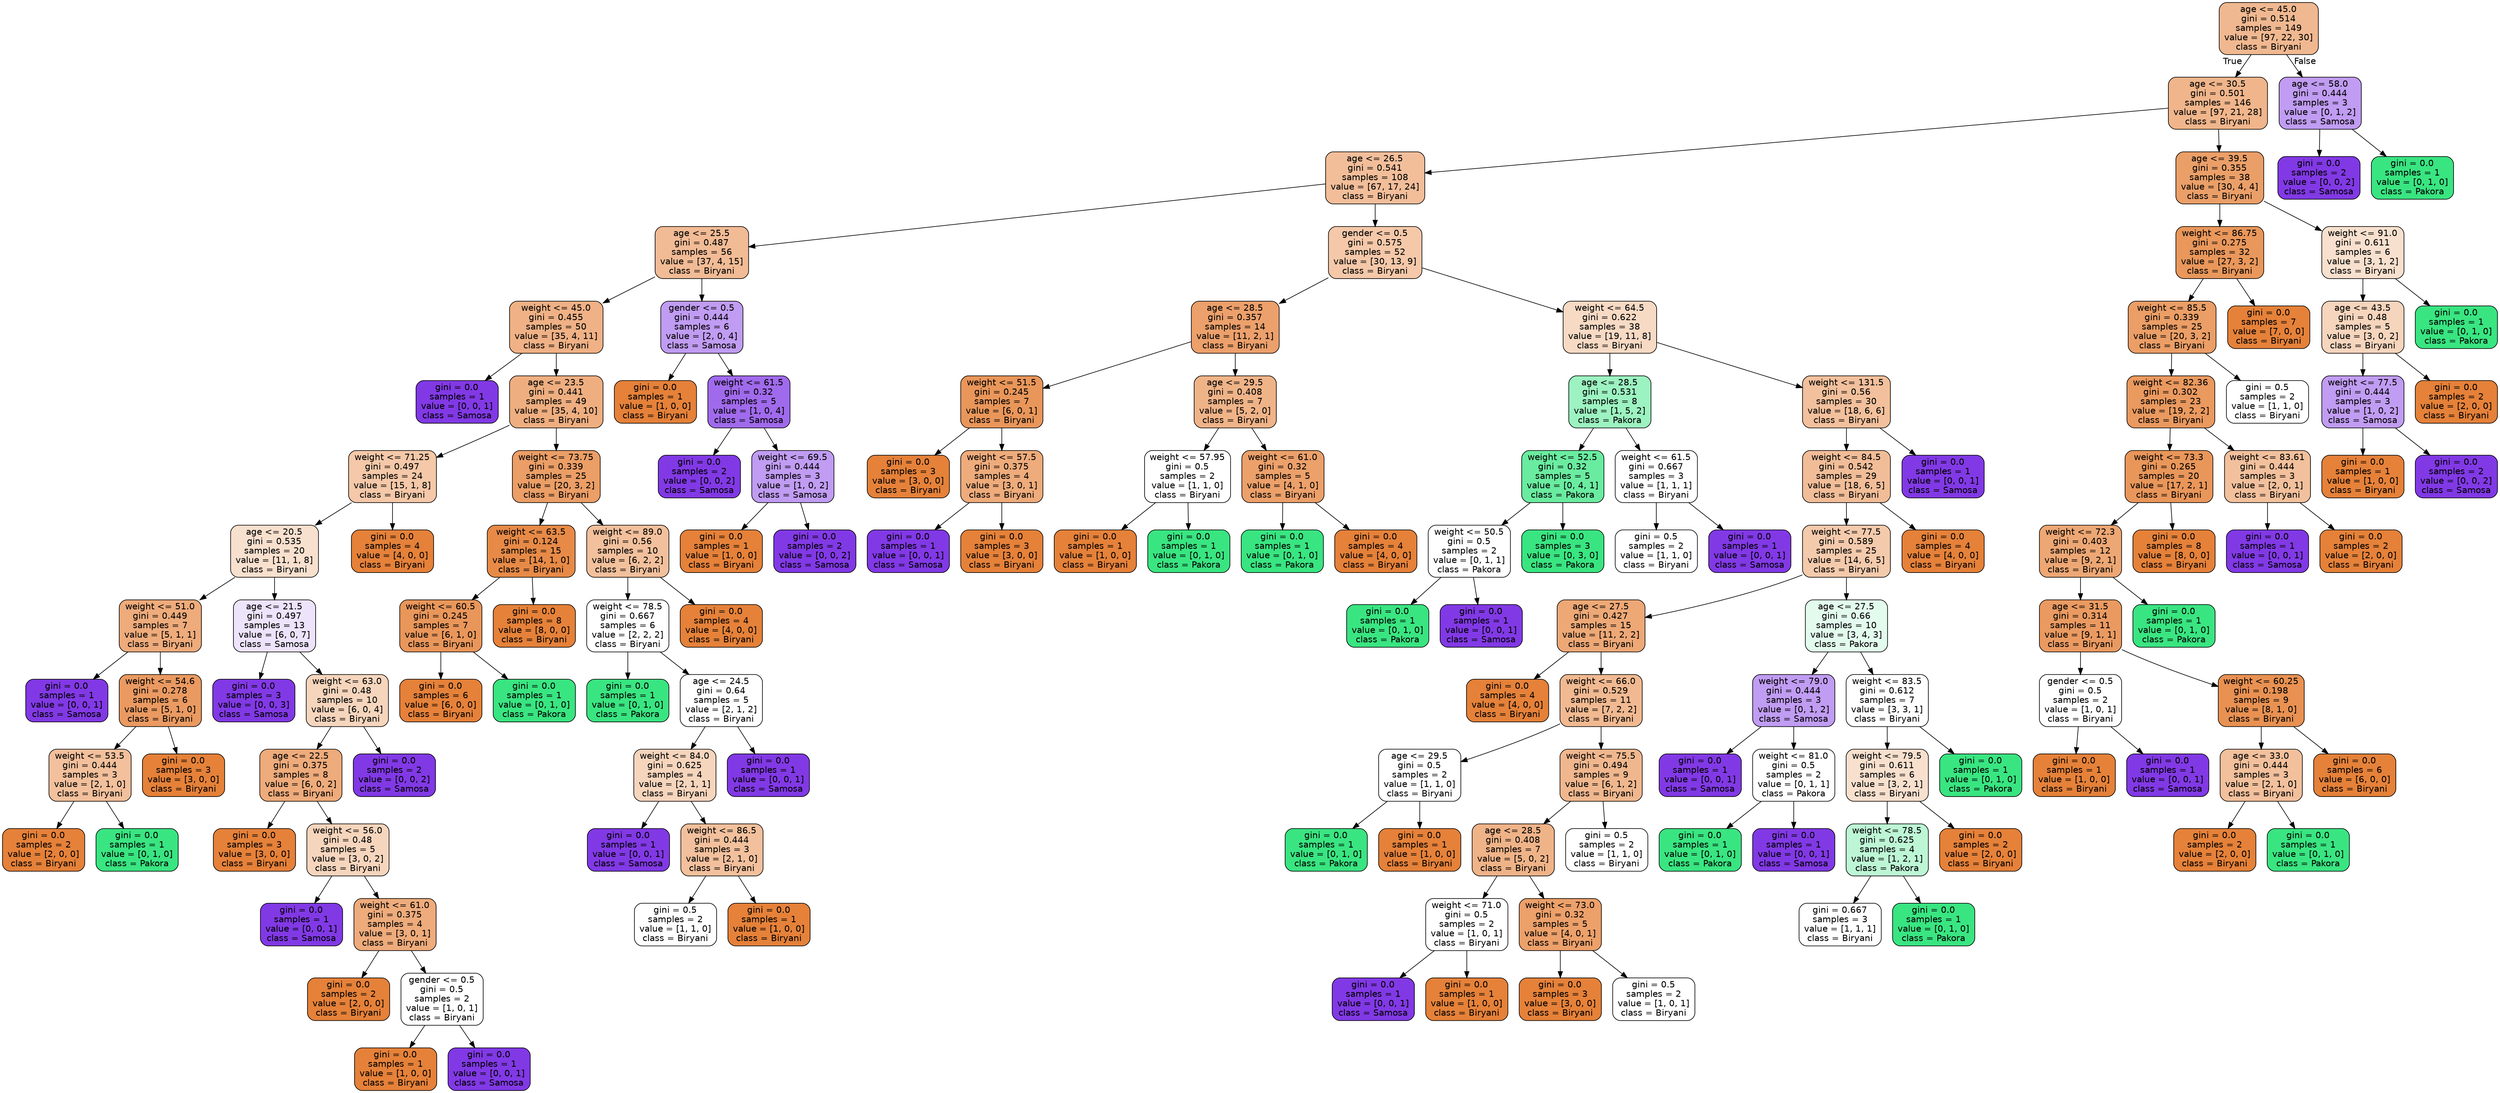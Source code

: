 digraph Tree {
node [shape=box, style="filled, rounded", color="black", fontname="helvetica"] ;
edge [fontname="helvetica"] ;
0 [label="age <= 45.0\ngini = 0.514\nsamples = 149\nvalue = [97, 22, 30]\nclass = Biryani", fillcolor="#f0b890"] ;
1 [label="age <= 30.5\ngini = 0.501\nsamples = 146\nvalue = [97, 21, 28]\nclass = Biryani", fillcolor="#f0b58b"] ;
0 -> 1 [labeldistance=2.5, labelangle=45, headlabel="True"] ;
2 [label="age <= 26.5\ngini = 0.541\nsamples = 108\nvalue = [67, 17, 24]\nclass = Biryani", fillcolor="#f2be9a"] ;
1 -> 2 ;
3 [label="age <= 25.5\ngini = 0.487\nsamples = 56\nvalue = [37, 4, 15]\nclass = Biryani", fillcolor="#f1bb95"] ;
2 -> 3 ;
4 [label="weight <= 45.0\ngini = 0.455\nsamples = 50\nvalue = [35, 4, 11]\nclass = Biryani", fillcolor="#efb185"] ;
3 -> 4 ;
5 [label="gini = 0.0\nsamples = 1\nvalue = [0, 0, 1]\nclass = Samosa", fillcolor="#8139e5"] ;
4 -> 5 ;
6 [label="age <= 23.5\ngini = 0.441\nsamples = 49\nvalue = [35, 4, 10]\nclass = Biryani", fillcolor="#eeae80"] ;
4 -> 6 ;
7 [label="weight <= 71.25\ngini = 0.497\nsamples = 24\nvalue = [15, 1, 8]\nclass = Biryani", fillcolor="#f4c8a8"] ;
6 -> 7 ;
8 [label="age <= 20.5\ngini = 0.535\nsamples = 20\nvalue = [11, 1, 8]\nclass = Biryani", fillcolor="#f8e0ce"] ;
7 -> 8 ;
9 [label="weight <= 51.0\ngini = 0.449\nsamples = 7\nvalue = [5, 1, 1]\nclass = Biryani", fillcolor="#eeab7b"] ;
8 -> 9 ;
10 [label="gini = 0.0\nsamples = 1\nvalue = [0, 0, 1]\nclass = Samosa", fillcolor="#8139e5"] ;
9 -> 10 ;
11 [label="weight <= 54.6\ngini = 0.278\nsamples = 6\nvalue = [5, 1, 0]\nclass = Biryani", fillcolor="#ea9a61"] ;
9 -> 11 ;
12 [label="weight <= 53.5\ngini = 0.444\nsamples = 3\nvalue = [2, 1, 0]\nclass = Biryani", fillcolor="#f2c09c"] ;
11 -> 12 ;
13 [label="gini = 0.0\nsamples = 2\nvalue = [2, 0, 0]\nclass = Biryani", fillcolor="#e58139"] ;
12 -> 13 ;
14 [label="gini = 0.0\nsamples = 1\nvalue = [0, 1, 0]\nclass = Pakora", fillcolor="#39e581"] ;
12 -> 14 ;
15 [label="gini = 0.0\nsamples = 3\nvalue = [3, 0, 0]\nclass = Biryani", fillcolor="#e58139"] ;
11 -> 15 ;
16 [label="age <= 21.5\ngini = 0.497\nsamples = 13\nvalue = [6, 0, 7]\nclass = Samosa", fillcolor="#ede3fb"] ;
8 -> 16 ;
17 [label="gini = 0.0\nsamples = 3\nvalue = [0, 0, 3]\nclass = Samosa", fillcolor="#8139e5"] ;
16 -> 17 ;
18 [label="weight <= 63.0\ngini = 0.48\nsamples = 10\nvalue = [6, 0, 4]\nclass = Biryani", fillcolor="#f6d5bd"] ;
16 -> 18 ;
19 [label="age <= 22.5\ngini = 0.375\nsamples = 8\nvalue = [6, 0, 2]\nclass = Biryani", fillcolor="#eeab7b"] ;
18 -> 19 ;
20 [label="gini = 0.0\nsamples = 3\nvalue = [3, 0, 0]\nclass = Biryani", fillcolor="#e58139"] ;
19 -> 20 ;
21 [label="weight <= 56.0\ngini = 0.48\nsamples = 5\nvalue = [3, 0, 2]\nclass = Biryani", fillcolor="#f6d5bd"] ;
19 -> 21 ;
22 [label="gini = 0.0\nsamples = 1\nvalue = [0, 0, 1]\nclass = Samosa", fillcolor="#8139e5"] ;
21 -> 22 ;
23 [label="weight <= 61.0\ngini = 0.375\nsamples = 4\nvalue = [3, 0, 1]\nclass = Biryani", fillcolor="#eeab7b"] ;
21 -> 23 ;
24 [label="gini = 0.0\nsamples = 2\nvalue = [2, 0, 0]\nclass = Biryani", fillcolor="#e58139"] ;
23 -> 24 ;
25 [label="gender <= 0.5\ngini = 0.5\nsamples = 2\nvalue = [1, 0, 1]\nclass = Biryani", fillcolor="#ffffff"] ;
23 -> 25 ;
26 [label="gini = 0.0\nsamples = 1\nvalue = [1, 0, 0]\nclass = Biryani", fillcolor="#e58139"] ;
25 -> 26 ;
27 [label="gini = 0.0\nsamples = 1\nvalue = [0, 0, 1]\nclass = Samosa", fillcolor="#8139e5"] ;
25 -> 27 ;
28 [label="gini = 0.0\nsamples = 2\nvalue = [0, 0, 2]\nclass = Samosa", fillcolor="#8139e5"] ;
18 -> 28 ;
29 [label="gini = 0.0\nsamples = 4\nvalue = [4, 0, 0]\nclass = Biryani", fillcolor="#e58139"] ;
7 -> 29 ;
30 [label="weight <= 73.75\ngini = 0.339\nsamples = 25\nvalue = [20, 3, 2]\nclass = Biryani", fillcolor="#eb9e66"] ;
6 -> 30 ;
31 [label="weight <= 63.5\ngini = 0.124\nsamples = 15\nvalue = [14, 1, 0]\nclass = Biryani", fillcolor="#e78a47"] ;
30 -> 31 ;
32 [label="weight <= 60.5\ngini = 0.245\nsamples = 7\nvalue = [6, 1, 0]\nclass = Biryani", fillcolor="#e9965a"] ;
31 -> 32 ;
33 [label="gini = 0.0\nsamples = 6\nvalue = [6, 0, 0]\nclass = Biryani", fillcolor="#e58139"] ;
32 -> 33 ;
34 [label="gini = 0.0\nsamples = 1\nvalue = [0, 1, 0]\nclass = Pakora", fillcolor="#39e581"] ;
32 -> 34 ;
35 [label="gini = 0.0\nsamples = 8\nvalue = [8, 0, 0]\nclass = Biryani", fillcolor="#e58139"] ;
31 -> 35 ;
36 [label="weight <= 89.0\ngini = 0.56\nsamples = 10\nvalue = [6, 2, 2]\nclass = Biryani", fillcolor="#f2c09c"] ;
30 -> 36 ;
37 [label="weight <= 78.5\ngini = 0.667\nsamples = 6\nvalue = [2, 2, 2]\nclass = Biryani", fillcolor="#ffffff"] ;
36 -> 37 ;
38 [label="gini = 0.0\nsamples = 1\nvalue = [0, 1, 0]\nclass = Pakora", fillcolor="#39e581"] ;
37 -> 38 ;
39 [label="age <= 24.5\ngini = 0.64\nsamples = 5\nvalue = [2, 1, 2]\nclass = Biryani", fillcolor="#ffffff"] ;
37 -> 39 ;
40 [label="weight <= 84.0\ngini = 0.625\nsamples = 4\nvalue = [2, 1, 1]\nclass = Biryani", fillcolor="#f6d5bd"] ;
39 -> 40 ;
41 [label="gini = 0.0\nsamples = 1\nvalue = [0, 0, 1]\nclass = Samosa", fillcolor="#8139e5"] ;
40 -> 41 ;
42 [label="weight <= 86.5\ngini = 0.444\nsamples = 3\nvalue = [2, 1, 0]\nclass = Biryani", fillcolor="#f2c09c"] ;
40 -> 42 ;
43 [label="gini = 0.5\nsamples = 2\nvalue = [1, 1, 0]\nclass = Biryani", fillcolor="#ffffff"] ;
42 -> 43 ;
44 [label="gini = 0.0\nsamples = 1\nvalue = [1, 0, 0]\nclass = Biryani", fillcolor="#e58139"] ;
42 -> 44 ;
45 [label="gini = 0.0\nsamples = 1\nvalue = [0, 0, 1]\nclass = Samosa", fillcolor="#8139e5"] ;
39 -> 45 ;
46 [label="gini = 0.0\nsamples = 4\nvalue = [4, 0, 0]\nclass = Biryani", fillcolor="#e58139"] ;
36 -> 46 ;
47 [label="gender <= 0.5\ngini = 0.444\nsamples = 6\nvalue = [2, 0, 4]\nclass = Samosa", fillcolor="#c09cf2"] ;
3 -> 47 ;
48 [label="gini = 0.0\nsamples = 1\nvalue = [1, 0, 0]\nclass = Biryani", fillcolor="#e58139"] ;
47 -> 48 ;
49 [label="weight <= 61.5\ngini = 0.32\nsamples = 5\nvalue = [1, 0, 4]\nclass = Samosa", fillcolor="#a06aec"] ;
47 -> 49 ;
50 [label="gini = 0.0\nsamples = 2\nvalue = [0, 0, 2]\nclass = Samosa", fillcolor="#8139e5"] ;
49 -> 50 ;
51 [label="weight <= 69.5\ngini = 0.444\nsamples = 3\nvalue = [1, 0, 2]\nclass = Samosa", fillcolor="#c09cf2"] ;
49 -> 51 ;
52 [label="gini = 0.0\nsamples = 1\nvalue = [1, 0, 0]\nclass = Biryani", fillcolor="#e58139"] ;
51 -> 52 ;
53 [label="gini = 0.0\nsamples = 2\nvalue = [0, 0, 2]\nclass = Samosa", fillcolor="#8139e5"] ;
51 -> 53 ;
54 [label="gender <= 0.5\ngini = 0.575\nsamples = 52\nvalue = [30, 13, 9]\nclass = Biryani", fillcolor="#f4c8a9"] ;
2 -> 54 ;
55 [label="age <= 28.5\ngini = 0.357\nsamples = 14\nvalue = [11, 2, 1]\nclass = Biryani", fillcolor="#eca06b"] ;
54 -> 55 ;
56 [label="weight <= 51.5\ngini = 0.245\nsamples = 7\nvalue = [6, 0, 1]\nclass = Biryani", fillcolor="#e9965a"] ;
55 -> 56 ;
57 [label="gini = 0.0\nsamples = 3\nvalue = [3, 0, 0]\nclass = Biryani", fillcolor="#e58139"] ;
56 -> 57 ;
58 [label="weight <= 57.5\ngini = 0.375\nsamples = 4\nvalue = [3, 0, 1]\nclass = Biryani", fillcolor="#eeab7b"] ;
56 -> 58 ;
59 [label="gini = 0.0\nsamples = 1\nvalue = [0, 0, 1]\nclass = Samosa", fillcolor="#8139e5"] ;
58 -> 59 ;
60 [label="gini = 0.0\nsamples = 3\nvalue = [3, 0, 0]\nclass = Biryani", fillcolor="#e58139"] ;
58 -> 60 ;
61 [label="age <= 29.5\ngini = 0.408\nsamples = 7\nvalue = [5, 2, 0]\nclass = Biryani", fillcolor="#efb388"] ;
55 -> 61 ;
62 [label="weight <= 57.95\ngini = 0.5\nsamples = 2\nvalue = [1, 1, 0]\nclass = Biryani", fillcolor="#ffffff"] ;
61 -> 62 ;
63 [label="gini = 0.0\nsamples = 1\nvalue = [1, 0, 0]\nclass = Biryani", fillcolor="#e58139"] ;
62 -> 63 ;
64 [label="gini = 0.0\nsamples = 1\nvalue = [0, 1, 0]\nclass = Pakora", fillcolor="#39e581"] ;
62 -> 64 ;
65 [label="weight <= 61.0\ngini = 0.32\nsamples = 5\nvalue = [4, 1, 0]\nclass = Biryani", fillcolor="#eca06a"] ;
61 -> 65 ;
66 [label="gini = 0.0\nsamples = 1\nvalue = [0, 1, 0]\nclass = Pakora", fillcolor="#39e581"] ;
65 -> 66 ;
67 [label="gini = 0.0\nsamples = 4\nvalue = [4, 0, 0]\nclass = Biryani", fillcolor="#e58139"] ;
65 -> 67 ;
68 [label="weight <= 64.5\ngini = 0.622\nsamples = 38\nvalue = [19, 11, 8]\nclass = Biryani", fillcolor="#f7dac4"] ;
54 -> 68 ;
69 [label="age <= 28.5\ngini = 0.531\nsamples = 8\nvalue = [1, 5, 2]\nclass = Pakora", fillcolor="#9cf2c0"] ;
68 -> 69 ;
70 [label="weight <= 52.5\ngini = 0.32\nsamples = 5\nvalue = [0, 4, 1]\nclass = Pakora", fillcolor="#6aeca0"] ;
69 -> 70 ;
71 [label="weight <= 50.5\ngini = 0.5\nsamples = 2\nvalue = [0, 1, 1]\nclass = Pakora", fillcolor="#ffffff"] ;
70 -> 71 ;
72 [label="gini = 0.0\nsamples = 1\nvalue = [0, 1, 0]\nclass = Pakora", fillcolor="#39e581"] ;
71 -> 72 ;
73 [label="gini = 0.0\nsamples = 1\nvalue = [0, 0, 1]\nclass = Samosa", fillcolor="#8139e5"] ;
71 -> 73 ;
74 [label="gini = 0.0\nsamples = 3\nvalue = [0, 3, 0]\nclass = Pakora", fillcolor="#39e581"] ;
70 -> 74 ;
75 [label="weight <= 61.5\ngini = 0.667\nsamples = 3\nvalue = [1, 1, 1]\nclass = Biryani", fillcolor="#ffffff"] ;
69 -> 75 ;
76 [label="gini = 0.5\nsamples = 2\nvalue = [1, 1, 0]\nclass = Biryani", fillcolor="#ffffff"] ;
75 -> 76 ;
77 [label="gini = 0.0\nsamples = 1\nvalue = [0, 0, 1]\nclass = Samosa", fillcolor="#8139e5"] ;
75 -> 77 ;
78 [label="weight <= 131.5\ngini = 0.56\nsamples = 30\nvalue = [18, 6, 6]\nclass = Biryani", fillcolor="#f2c09c"] ;
68 -> 78 ;
79 [label="weight <= 84.5\ngini = 0.542\nsamples = 29\nvalue = [18, 6, 5]\nclass = Biryani", fillcolor="#f1bd98"] ;
78 -> 79 ;
80 [label="weight <= 77.5\ngini = 0.589\nsamples = 25\nvalue = [14, 6, 5]\nclass = Biryani", fillcolor="#f4caac"] ;
79 -> 80 ;
81 [label="age <= 27.5\ngini = 0.427\nsamples = 15\nvalue = [11, 2, 2]\nclass = Biryani", fillcolor="#eda876"] ;
80 -> 81 ;
82 [label="gini = 0.0\nsamples = 4\nvalue = [4, 0, 0]\nclass = Biryani", fillcolor="#e58139"] ;
81 -> 82 ;
83 [label="weight <= 66.0\ngini = 0.529\nsamples = 11\nvalue = [7, 2, 2]\nclass = Biryani", fillcolor="#f1b991"] ;
81 -> 83 ;
84 [label="age <= 29.5\ngini = 0.5\nsamples = 2\nvalue = [1, 1, 0]\nclass = Biryani", fillcolor="#ffffff"] ;
83 -> 84 ;
85 [label="gini = 0.0\nsamples = 1\nvalue = [0, 1, 0]\nclass = Pakora", fillcolor="#39e581"] ;
84 -> 85 ;
86 [label="gini = 0.0\nsamples = 1\nvalue = [1, 0, 0]\nclass = Biryani", fillcolor="#e58139"] ;
84 -> 86 ;
87 [label="weight <= 75.5\ngini = 0.494\nsamples = 9\nvalue = [6, 1, 2]\nclass = Biryani", fillcolor="#f0b78e"] ;
83 -> 87 ;
88 [label="age <= 28.5\ngini = 0.408\nsamples = 7\nvalue = [5, 0, 2]\nclass = Biryani", fillcolor="#efb388"] ;
87 -> 88 ;
89 [label="weight <= 71.0\ngini = 0.5\nsamples = 2\nvalue = [1, 0, 1]\nclass = Biryani", fillcolor="#ffffff"] ;
88 -> 89 ;
90 [label="gini = 0.0\nsamples = 1\nvalue = [0, 0, 1]\nclass = Samosa", fillcolor="#8139e5"] ;
89 -> 90 ;
91 [label="gini = 0.0\nsamples = 1\nvalue = [1, 0, 0]\nclass = Biryani", fillcolor="#e58139"] ;
89 -> 91 ;
92 [label="weight <= 73.0\ngini = 0.32\nsamples = 5\nvalue = [4, 0, 1]\nclass = Biryani", fillcolor="#eca06a"] ;
88 -> 92 ;
93 [label="gini = 0.0\nsamples = 3\nvalue = [3, 0, 0]\nclass = Biryani", fillcolor="#e58139"] ;
92 -> 93 ;
94 [label="gini = 0.5\nsamples = 2\nvalue = [1, 0, 1]\nclass = Biryani", fillcolor="#ffffff"] ;
92 -> 94 ;
95 [label="gini = 0.5\nsamples = 2\nvalue = [1, 1, 0]\nclass = Biryani", fillcolor="#ffffff"] ;
87 -> 95 ;
96 [label="age <= 27.5\ngini = 0.66\nsamples = 10\nvalue = [3, 4, 3]\nclass = Pakora", fillcolor="#e3fbed"] ;
80 -> 96 ;
97 [label="weight <= 79.0\ngini = 0.444\nsamples = 3\nvalue = [0, 1, 2]\nclass = Samosa", fillcolor="#c09cf2"] ;
96 -> 97 ;
98 [label="gini = 0.0\nsamples = 1\nvalue = [0, 0, 1]\nclass = Samosa", fillcolor="#8139e5"] ;
97 -> 98 ;
99 [label="weight <= 81.0\ngini = 0.5\nsamples = 2\nvalue = [0, 1, 1]\nclass = Pakora", fillcolor="#ffffff"] ;
97 -> 99 ;
100 [label="gini = 0.0\nsamples = 1\nvalue = [0, 1, 0]\nclass = Pakora", fillcolor="#39e581"] ;
99 -> 100 ;
101 [label="gini = 0.0\nsamples = 1\nvalue = [0, 0, 1]\nclass = Samosa", fillcolor="#8139e5"] ;
99 -> 101 ;
102 [label="weight <= 83.5\ngini = 0.612\nsamples = 7\nvalue = [3, 3, 1]\nclass = Biryani", fillcolor="#ffffff"] ;
96 -> 102 ;
103 [label="weight <= 79.5\ngini = 0.611\nsamples = 6\nvalue = [3, 2, 1]\nclass = Biryani", fillcolor="#f8e0ce"] ;
102 -> 103 ;
104 [label="weight <= 78.5\ngini = 0.625\nsamples = 4\nvalue = [1, 2, 1]\nclass = Pakora", fillcolor="#bdf6d5"] ;
103 -> 104 ;
105 [label="gini = 0.667\nsamples = 3\nvalue = [1, 1, 1]\nclass = Biryani", fillcolor="#ffffff"] ;
104 -> 105 ;
106 [label="gini = 0.0\nsamples = 1\nvalue = [0, 1, 0]\nclass = Pakora", fillcolor="#39e581"] ;
104 -> 106 ;
107 [label="gini = 0.0\nsamples = 2\nvalue = [2, 0, 0]\nclass = Biryani", fillcolor="#e58139"] ;
103 -> 107 ;
108 [label="gini = 0.0\nsamples = 1\nvalue = [0, 1, 0]\nclass = Pakora", fillcolor="#39e581"] ;
102 -> 108 ;
109 [label="gini = 0.0\nsamples = 4\nvalue = [4, 0, 0]\nclass = Biryani", fillcolor="#e58139"] ;
79 -> 109 ;
110 [label="gini = 0.0\nsamples = 1\nvalue = [0, 0, 1]\nclass = Samosa", fillcolor="#8139e5"] ;
78 -> 110 ;
111 [label="age <= 39.5\ngini = 0.355\nsamples = 38\nvalue = [30, 4, 4]\nclass = Biryani", fillcolor="#eb9f68"] ;
1 -> 111 ;
112 [label="weight <= 86.75\ngini = 0.275\nsamples = 32\nvalue = [27, 3, 2]\nclass = Biryani", fillcolor="#e9975b"] ;
111 -> 112 ;
113 [label="weight <= 85.5\ngini = 0.339\nsamples = 25\nvalue = [20, 3, 2]\nclass = Biryani", fillcolor="#eb9e66"] ;
112 -> 113 ;
114 [label="weight <= 82.36\ngini = 0.302\nsamples = 23\nvalue = [19, 2, 2]\nclass = Biryani", fillcolor="#ea995f"] ;
113 -> 114 ;
115 [label="weight <= 73.3\ngini = 0.265\nsamples = 20\nvalue = [17, 2, 1]\nclass = Biryani", fillcolor="#e9965a"] ;
114 -> 115 ;
116 [label="weight <= 72.3\ngini = 0.403\nsamples = 12\nvalue = [9, 2, 1]\nclass = Biryani", fillcolor="#eda774"] ;
115 -> 116 ;
117 [label="age <= 31.5\ngini = 0.314\nsamples = 11\nvalue = [9, 1, 1]\nclass = Biryani", fillcolor="#ea9a61"] ;
116 -> 117 ;
118 [label="gender <= 0.5\ngini = 0.5\nsamples = 2\nvalue = [1, 0, 1]\nclass = Biryani", fillcolor="#ffffff"] ;
117 -> 118 ;
119 [label="gini = 0.0\nsamples = 1\nvalue = [1, 0, 0]\nclass = Biryani", fillcolor="#e58139"] ;
118 -> 119 ;
120 [label="gini = 0.0\nsamples = 1\nvalue = [0, 0, 1]\nclass = Samosa", fillcolor="#8139e5"] ;
118 -> 120 ;
121 [label="weight <= 60.25\ngini = 0.198\nsamples = 9\nvalue = [8, 1, 0]\nclass = Biryani", fillcolor="#e89152"] ;
117 -> 121 ;
122 [label="age <= 33.0\ngini = 0.444\nsamples = 3\nvalue = [2, 1, 0]\nclass = Biryani", fillcolor="#f2c09c"] ;
121 -> 122 ;
123 [label="gini = 0.0\nsamples = 2\nvalue = [2, 0, 0]\nclass = Biryani", fillcolor="#e58139"] ;
122 -> 123 ;
124 [label="gini = 0.0\nsamples = 1\nvalue = [0, 1, 0]\nclass = Pakora", fillcolor="#39e581"] ;
122 -> 124 ;
125 [label="gini = 0.0\nsamples = 6\nvalue = [6, 0, 0]\nclass = Biryani", fillcolor="#e58139"] ;
121 -> 125 ;
126 [label="gini = 0.0\nsamples = 1\nvalue = [0, 1, 0]\nclass = Pakora", fillcolor="#39e581"] ;
116 -> 126 ;
127 [label="gini = 0.0\nsamples = 8\nvalue = [8, 0, 0]\nclass = Biryani", fillcolor="#e58139"] ;
115 -> 127 ;
128 [label="weight <= 83.61\ngini = 0.444\nsamples = 3\nvalue = [2, 0, 1]\nclass = Biryani", fillcolor="#f2c09c"] ;
114 -> 128 ;
129 [label="gini = 0.0\nsamples = 1\nvalue = [0, 0, 1]\nclass = Samosa", fillcolor="#8139e5"] ;
128 -> 129 ;
130 [label="gini = 0.0\nsamples = 2\nvalue = [2, 0, 0]\nclass = Biryani", fillcolor="#e58139"] ;
128 -> 130 ;
131 [label="gini = 0.5\nsamples = 2\nvalue = [1, 1, 0]\nclass = Biryani", fillcolor="#ffffff"] ;
113 -> 131 ;
132 [label="gini = 0.0\nsamples = 7\nvalue = [7, 0, 0]\nclass = Biryani", fillcolor="#e58139"] ;
112 -> 132 ;
133 [label="weight <= 91.0\ngini = 0.611\nsamples = 6\nvalue = [3, 1, 2]\nclass = Biryani", fillcolor="#f8e0ce"] ;
111 -> 133 ;
134 [label="age <= 43.5\ngini = 0.48\nsamples = 5\nvalue = [3, 0, 2]\nclass = Biryani", fillcolor="#f6d5bd"] ;
133 -> 134 ;
135 [label="weight <= 77.5\ngini = 0.444\nsamples = 3\nvalue = [1, 0, 2]\nclass = Samosa", fillcolor="#c09cf2"] ;
134 -> 135 ;
136 [label="gini = 0.0\nsamples = 1\nvalue = [1, 0, 0]\nclass = Biryani", fillcolor="#e58139"] ;
135 -> 136 ;
137 [label="gini = 0.0\nsamples = 2\nvalue = [0, 0, 2]\nclass = Samosa", fillcolor="#8139e5"] ;
135 -> 137 ;
138 [label="gini = 0.0\nsamples = 2\nvalue = [2, 0, 0]\nclass = Biryani", fillcolor="#e58139"] ;
134 -> 138 ;
139 [label="gini = 0.0\nsamples = 1\nvalue = [0, 1, 0]\nclass = Pakora", fillcolor="#39e581"] ;
133 -> 139 ;
140 [label="age <= 58.0\ngini = 0.444\nsamples = 3\nvalue = [0, 1, 2]\nclass = Samosa", fillcolor="#c09cf2"] ;
0 -> 140 [labeldistance=2.5, labelangle=-45, headlabel="False"] ;
141 [label="gini = 0.0\nsamples = 2\nvalue = [0, 0, 2]\nclass = Samosa", fillcolor="#8139e5"] ;
140 -> 141 ;
142 [label="gini = 0.0\nsamples = 1\nvalue = [0, 1, 0]\nclass = Pakora", fillcolor="#39e581"] ;
140 -> 142 ;
}